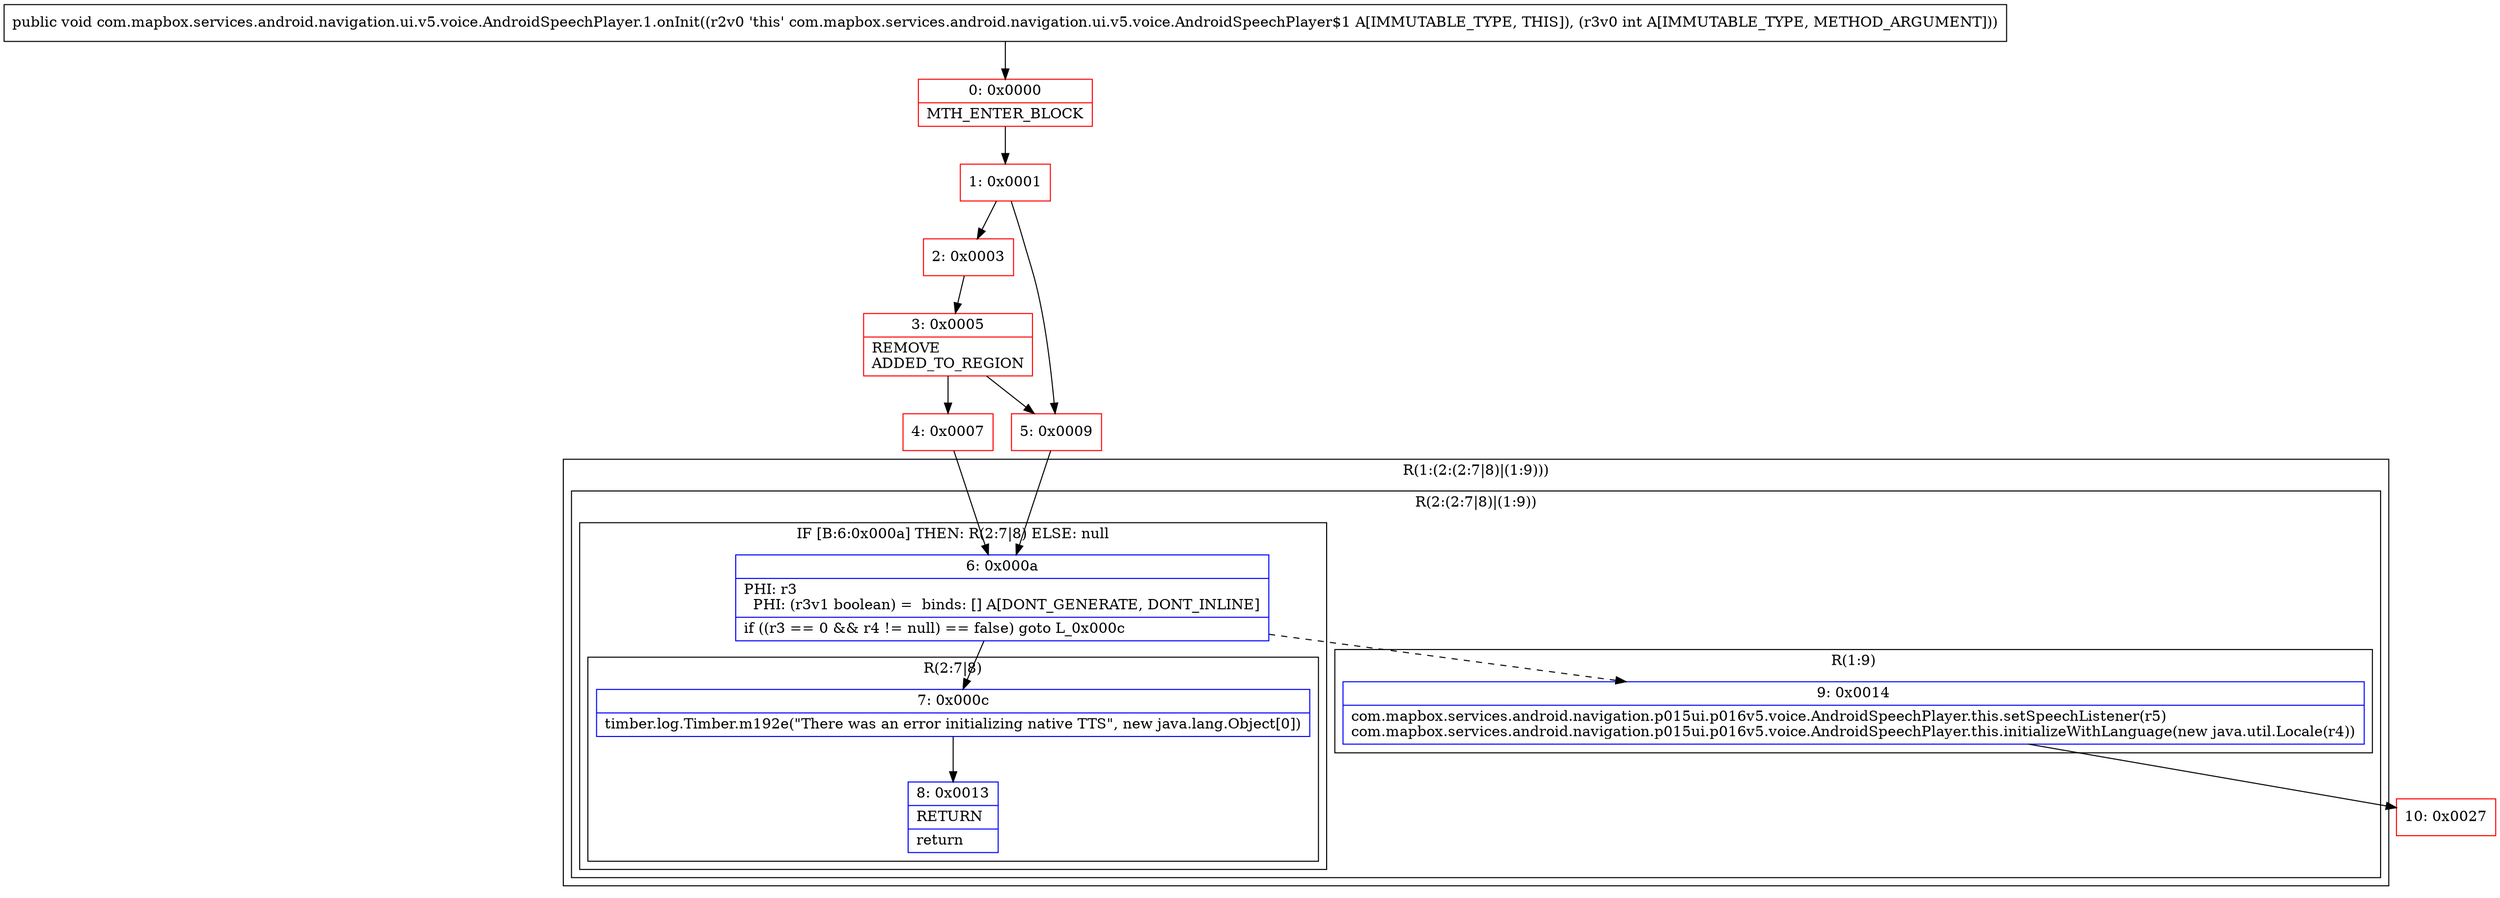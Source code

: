 digraph "CFG forcom.mapbox.services.android.navigation.ui.v5.voice.AndroidSpeechPlayer.1.onInit(I)V" {
subgraph cluster_Region_724218508 {
label = "R(1:(2:(2:7|8)|(1:9)))";
node [shape=record,color=blue];
subgraph cluster_Region_1032223856 {
label = "R(2:(2:7|8)|(1:9))";
node [shape=record,color=blue];
subgraph cluster_IfRegion_486029623 {
label = "IF [B:6:0x000a] THEN: R(2:7|8) ELSE: null";
node [shape=record,color=blue];
Node_6 [shape=record,label="{6\:\ 0x000a|PHI: r3 \l  PHI: (r3v1 boolean) =  binds: [] A[DONT_GENERATE, DONT_INLINE]\l|if ((r3 == 0 && r4 != null) == false) goto L_0x000c\l}"];
subgraph cluster_Region_388270294 {
label = "R(2:7|8)";
node [shape=record,color=blue];
Node_7 [shape=record,label="{7\:\ 0x000c|timber.log.Timber.m192e(\"There was an error initializing native TTS\", new java.lang.Object[0])\l}"];
Node_8 [shape=record,label="{8\:\ 0x0013|RETURN\l|return\l}"];
}
}
subgraph cluster_Region_1776608876 {
label = "R(1:9)";
node [shape=record,color=blue];
Node_9 [shape=record,label="{9\:\ 0x0014|com.mapbox.services.android.navigation.p015ui.p016v5.voice.AndroidSpeechPlayer.this.setSpeechListener(r5)\lcom.mapbox.services.android.navigation.p015ui.p016v5.voice.AndroidSpeechPlayer.this.initializeWithLanguage(new java.util.Locale(r4))\l}"];
}
}
}
Node_0 [shape=record,color=red,label="{0\:\ 0x0000|MTH_ENTER_BLOCK\l}"];
Node_1 [shape=record,color=red,label="{1\:\ 0x0001}"];
Node_2 [shape=record,color=red,label="{2\:\ 0x0003}"];
Node_3 [shape=record,color=red,label="{3\:\ 0x0005|REMOVE\lADDED_TO_REGION\l}"];
Node_4 [shape=record,color=red,label="{4\:\ 0x0007}"];
Node_5 [shape=record,color=red,label="{5\:\ 0x0009}"];
Node_10 [shape=record,color=red,label="{10\:\ 0x0027}"];
MethodNode[shape=record,label="{public void com.mapbox.services.android.navigation.ui.v5.voice.AndroidSpeechPlayer.1.onInit((r2v0 'this' com.mapbox.services.android.navigation.ui.v5.voice.AndroidSpeechPlayer$1 A[IMMUTABLE_TYPE, THIS]), (r3v0 int A[IMMUTABLE_TYPE, METHOD_ARGUMENT])) }"];
MethodNode -> Node_0;
Node_6 -> Node_7;
Node_6 -> Node_9[style=dashed];
Node_7 -> Node_8;
Node_9 -> Node_10;
Node_0 -> Node_1;
Node_1 -> Node_2;
Node_1 -> Node_5;
Node_2 -> Node_3;
Node_3 -> Node_4;
Node_3 -> Node_5;
Node_4 -> Node_6;
Node_5 -> Node_6;
}

